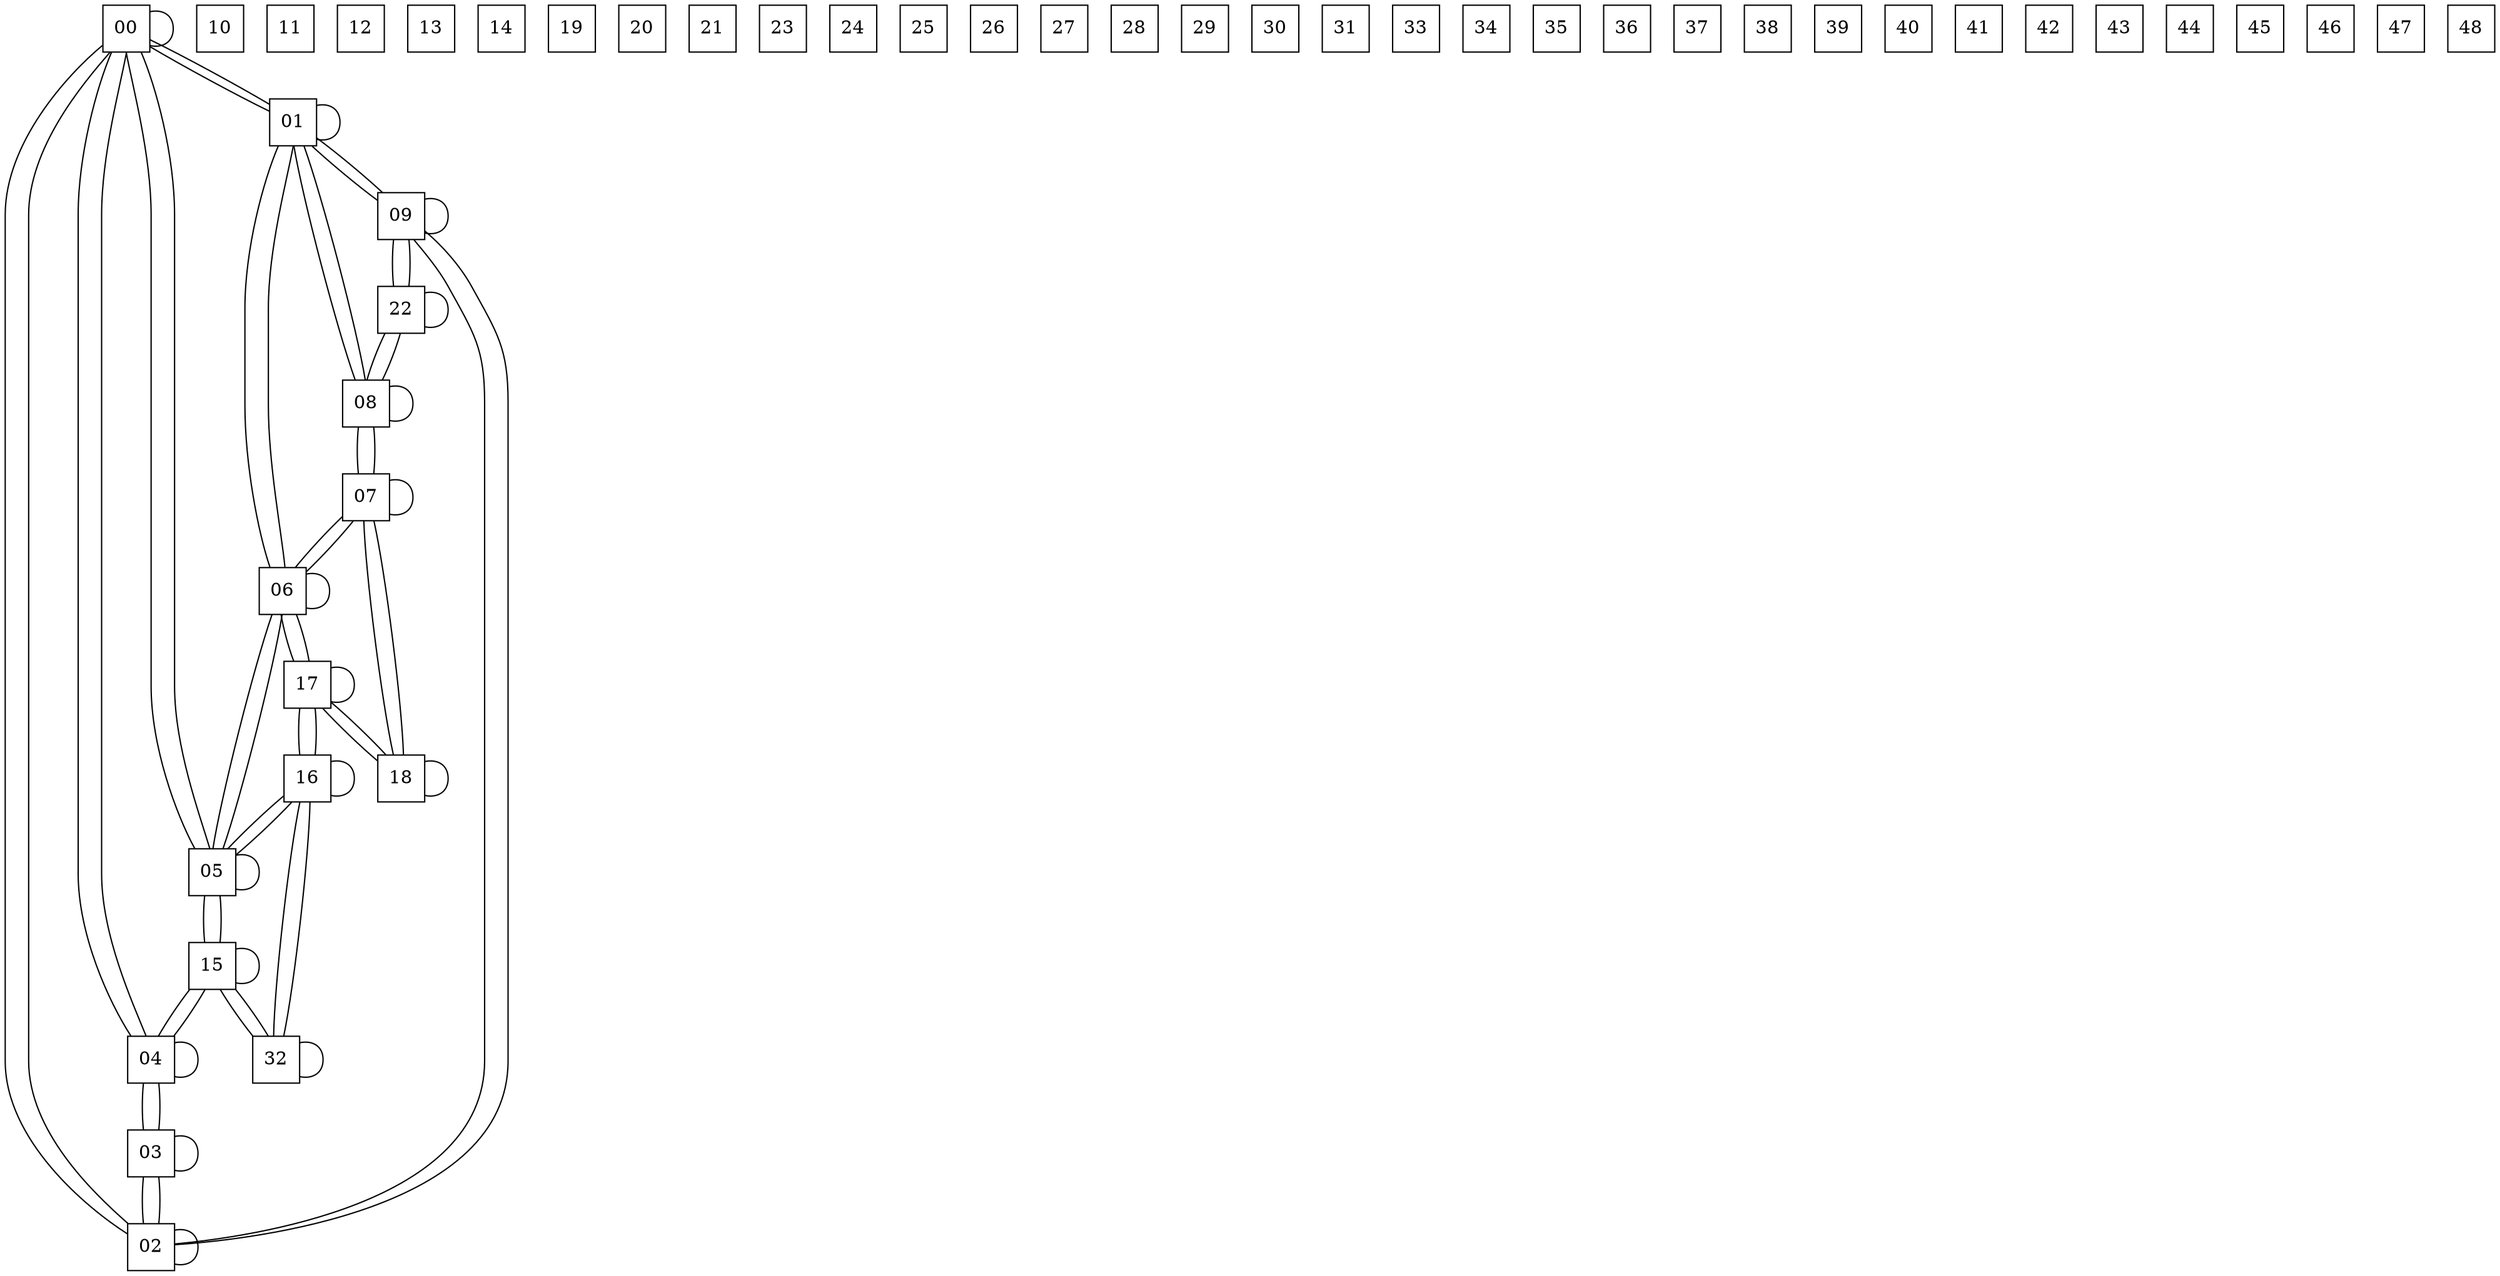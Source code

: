 graph G {
00 [label = 00, type = "physical", shape="square"];
01 [label = 01, type = "physical", shape="square" ];
02 [label = 02, type = "physical", shape="square" ];
03 [label = 03, type = "physical", shape="square" ];
04 [label = 04, type = "physical", shape="square"];
05 [label = 05, type = "physical", shape="square"];
06 [label = 06, type = "physical", shape="square" ];
07 [label = 07, type = "physical", shape="square"];
08 [label = 08, type = "physical", shape="square" ];
09 [label = 09, type = "physical", shape="square" ];
10 [label = 10, type = "virtual", shape="square" ];
11 [label = 11, type = "virtual", shape="square" ];
12 [label = 12, type = "virtual", shape="square" ];
13 [label = 13, type = "virtual", shape="square" ];
14 [label = 14, type = "virtual", shape="square" ];
15 [label = 15, type = "physical", shape="square"];
16 [label = 16, type = "physical", shape="square" ];
17 [label = 17, type = "physical", shape="square" ];
18 [label = 18, type = "physical", shape="square" ];
19 [label = 19, type = "virtual", shape="square" ];
20 [label = 20, type = "virtual", shape="square" ];
21 [label = 21, type = "virtual", shape="square" ];
22 [label = 22, type = "physical", shape="square" ];
23 [label = 23, type = "virtual", shape="square" ];
24 [label = 24, type = "virtual", shape="square" ];
25 [label = 25, type = "virtual", shape="square" ];
26 [label = 26, type = "virtual", shape="square" ];
27 [label = 27, type = "virtual", shape="square" ];
28 [label = 28, type = "virtual", shape="square" ];
29 [label = 29, type = "virtual", shape="square" ];
30 [label = 30, type = "virtual", shape="square" ];
31 [label = 31, type = "virtual", shape="square" ];
32 [label = 32, type = "physical", shape="square" ];
33 [label = 33, type = "virtual", shape="square" ];
34 [label = 34, type = "virtual", shape="square" ];
35 [label = 35, type = "virtual", shape="square" ];
36 [label = 36, type = "virtual", shape="square" ];
37 [label = 37, type = "virtual", shape="square" ];
38 [label = 38, type = "virtual", shape="square" ];
39 [label = 39, type = "virtual", shape="square" ];
40 [label = 40, type = "virtual", shape="square" ];
41 [label = 41, type = "virtual", shape="square" ];
42 [label = 42, type = "virtual", shape="square" ];
43 [label = 43, type = "virtual", shape="square" ];
44 [label = 44, type = "virtual", shape="square" ];
45 [label = 45, type = "virtual", shape="square" ];
46 [label = 46, type = "virtual", shape="square" ];
47 [label = 47, type = "virtual", shape="square" ];
48 [label = 48, type = "virtual", shape="square" ];
18 -- 07;
07 -- 18;
18 -- 17;
17 -- 18;
07 -- 08;
08 -- 07;
07 -- 06;
06 -- 07;
08 -- 22;
22 -- 08;
08 -- 01;
01 -- 08;
22 -- 09;
09 -- 22;
17 -- 06;
06 -- 17;
17 -- 16;
16 -- 17;
06 -- 01;
01 -- 06;
06 -- 05;
05 -- 06;
01 -- 09;
09 -- 01;
01 -- 00;
00 -- 01;
09 -- 02;
02 -- 09;
16 -- 05;
05 -- 16;
16 -- 32;
32 -- 16;
05 -- 00;
00 -- 05;
05 -- 15;
15 -- 05;
00 -- 02;
02 -- 00;
00 -- 04;
04 -- 00;
02 -- 03;
03 -- 02;
32 -- 15;
15 -- 32;
15 -- 04;
04 -- 15;
04 -- 03;
03 -- 04;
18 -- 18;
07 -- 07;
08 -- 08;
22 -- 22;
17 -- 17;
06 -- 06;
01 -- 01;
09 -- 09;
16 -- 16;
05 -- 05;
00 -- 00;
02 -- 02;
32 -- 32;
15 -- 15;
04 -- 04;
03 -- 03;
}
